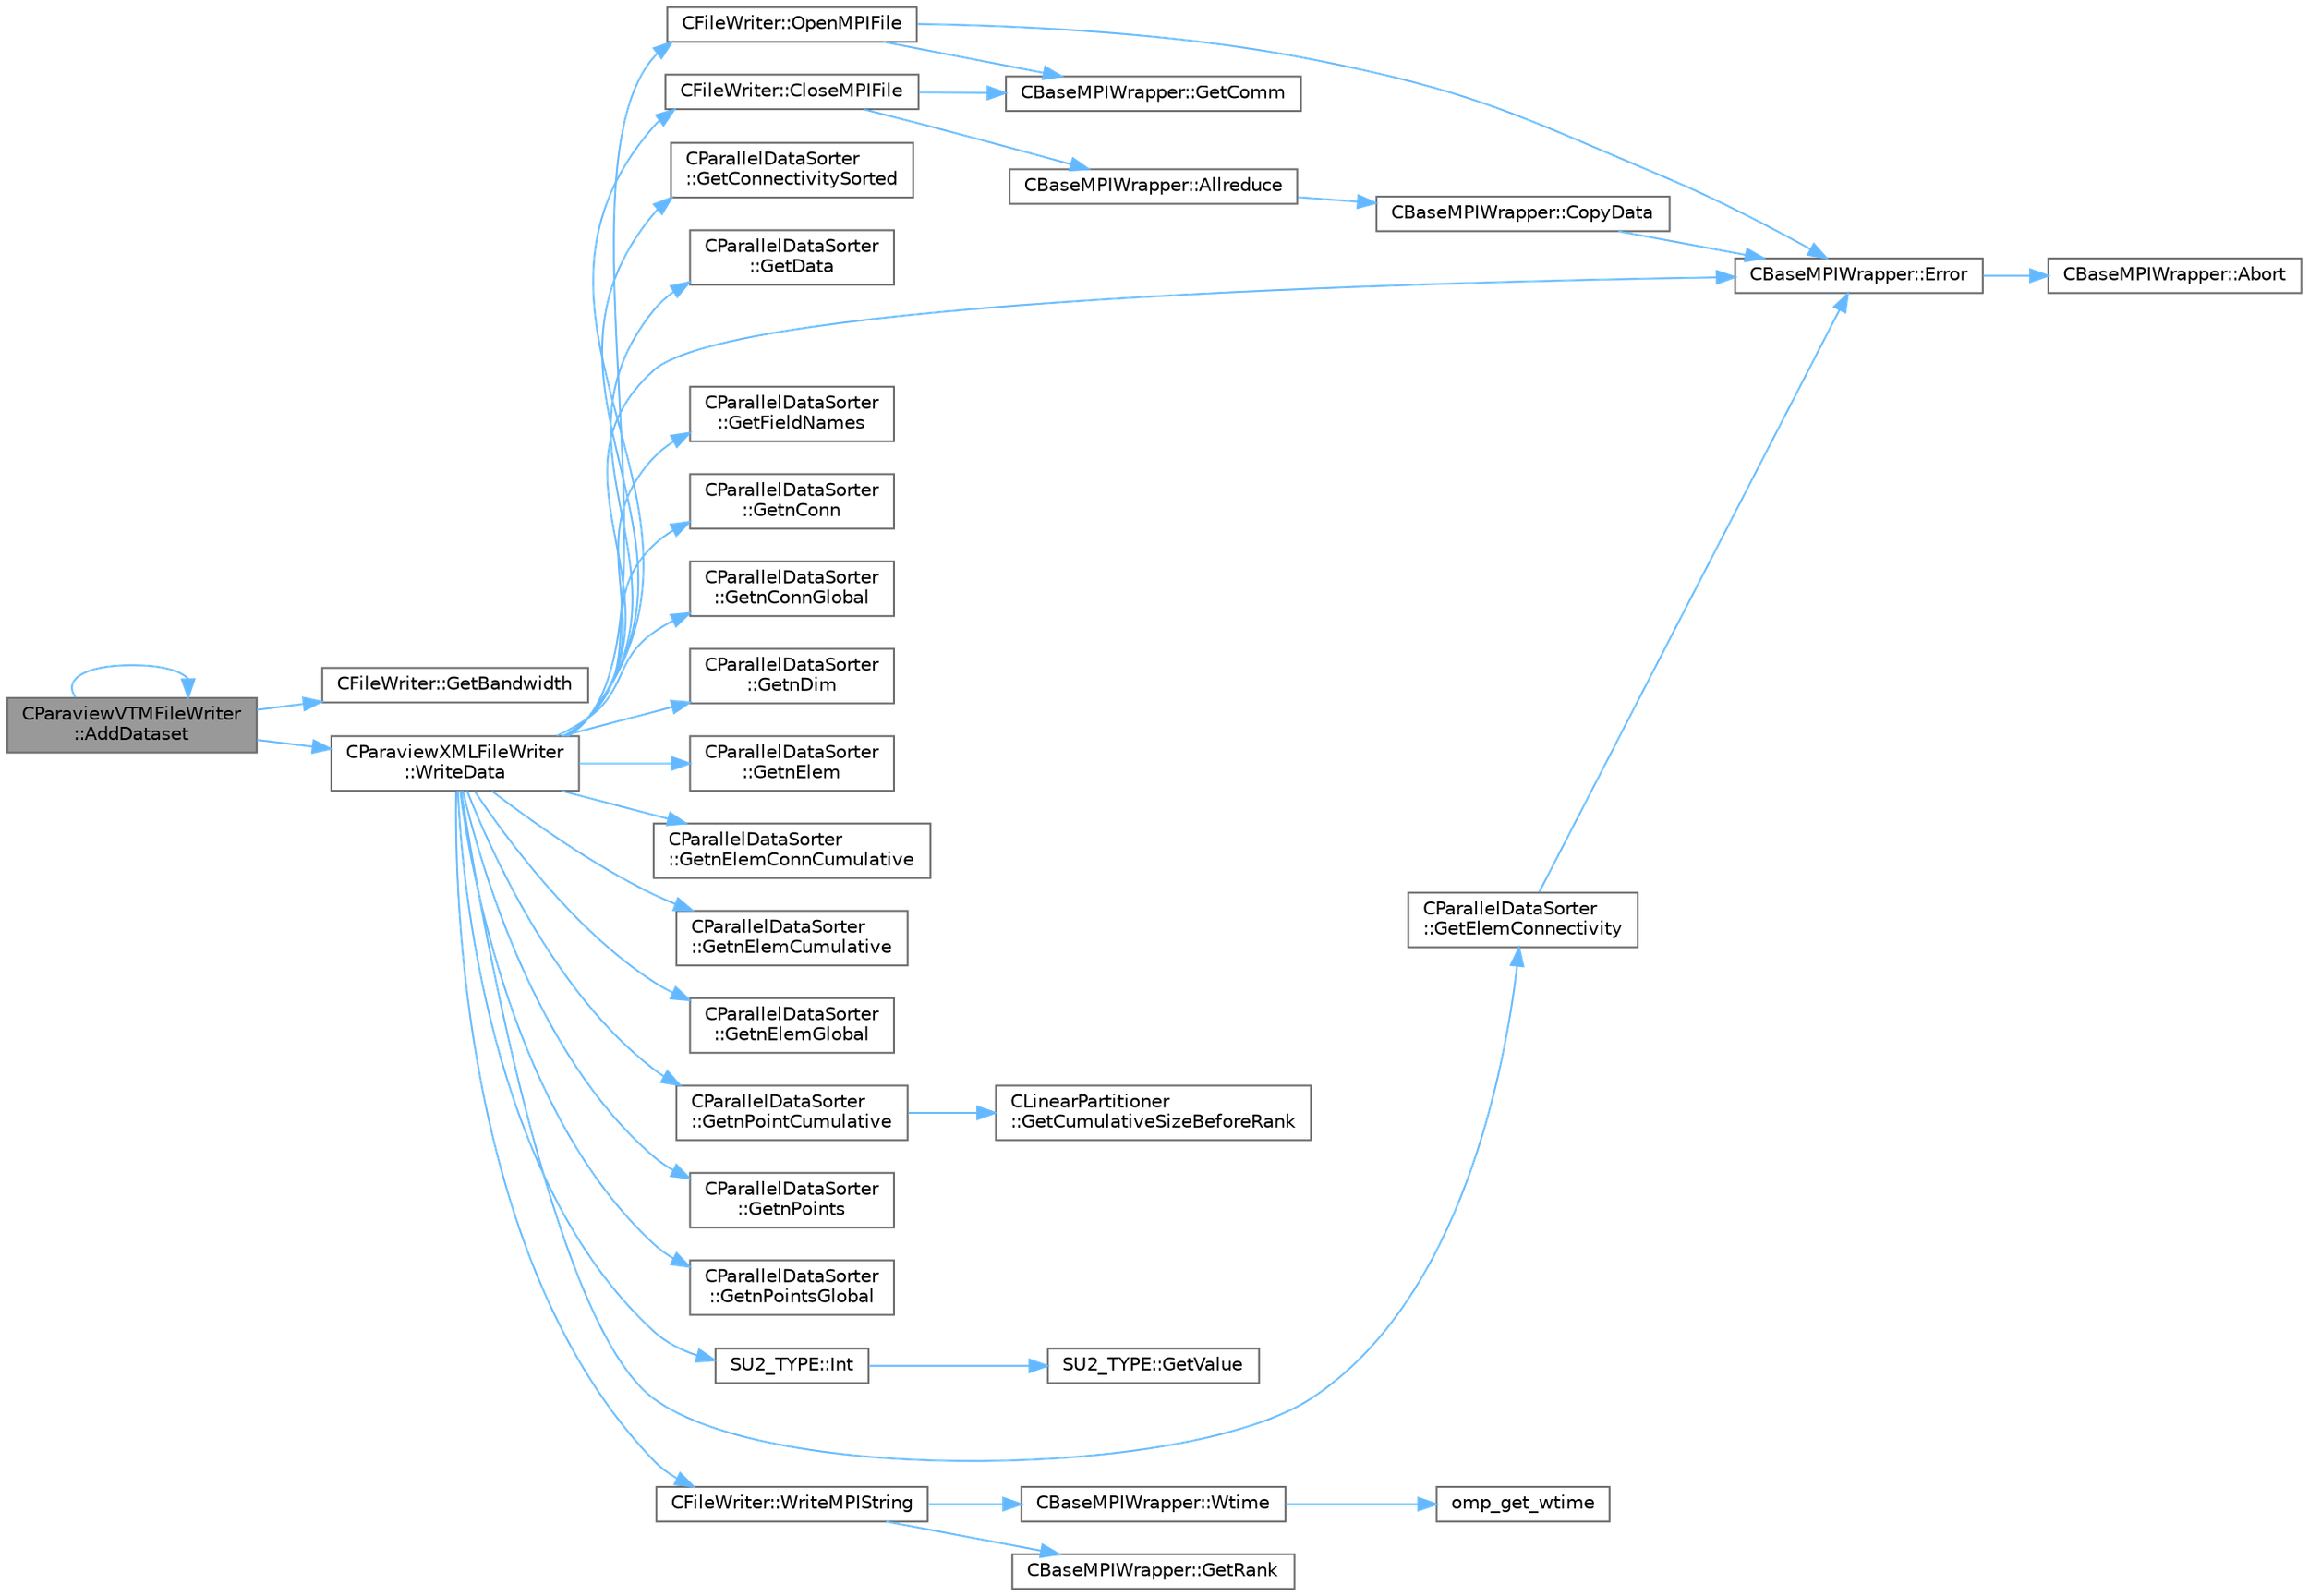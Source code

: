 digraph "CParaviewVTMFileWriter::AddDataset"
{
 // LATEX_PDF_SIZE
  bgcolor="transparent";
  edge [fontname=Helvetica,fontsize=10,labelfontname=Helvetica,labelfontsize=10];
  node [fontname=Helvetica,fontsize=10,shape=box,height=0.2,width=0.4];
  rankdir="LR";
  Node1 [id="Node000001",label="CParaviewVTMFileWriter\l::AddDataset",height=0.2,width=0.4,color="gray40", fillcolor="grey60", style="filled", fontcolor="black",tooltip="Add a new dataset by writing data from a datasorter to file and adding it to the vtm file."];
  Node1 -> Node1 [id="edge1_Node000001_Node000001",color="steelblue1",style="solid",tooltip=" "];
  Node1 -> Node2 [id="edge2_Node000001_Node000002",color="steelblue1",style="solid",tooltip=" "];
  Node2 [id="Node000002",label="CFileWriter::GetBandwidth",height=0.2,width=0.4,color="grey40", fillcolor="white", style="filled",URL="$classCFileWriter.html#a52e95fd22f6b2a8308d61f45baf63f14",tooltip="Get the bandwith used for the last writing."];
  Node1 -> Node3 [id="edge3_Node000001_Node000003",color="steelblue1",style="solid",tooltip=" "];
  Node3 [id="Node000003",label="CParaviewXMLFileWriter\l::WriteData",height=0.2,width=0.4,color="grey40", fillcolor="white", style="filled",URL="$classCParaviewXMLFileWriter.html#aaa431b5d59d04b40b24cdde0545650bb",tooltip="Write sorted data to file in paraview binary file format."];
  Node3 -> Node4 [id="edge4_Node000003_Node000004",color="steelblue1",style="solid",tooltip=" "];
  Node4 [id="Node000004",label="CFileWriter::CloseMPIFile",height=0.2,width=0.4,color="grey40", fillcolor="white", style="filled",URL="$classCFileWriter.html#a3a8cc7eb1009dd47fae5db9158382ac2",tooltip="Close a file using MPI I/O."];
  Node4 -> Node5 [id="edge5_Node000004_Node000005",color="steelblue1",style="solid",tooltip=" "];
  Node5 [id="Node000005",label="CBaseMPIWrapper::Allreduce",height=0.2,width=0.4,color="grey40", fillcolor="white", style="filled",URL="$classCBaseMPIWrapper.html#a381d4b3738c09d92ee1ae9f89715b541",tooltip=" "];
  Node5 -> Node6 [id="edge6_Node000005_Node000006",color="steelblue1",style="solid",tooltip=" "];
  Node6 [id="Node000006",label="CBaseMPIWrapper::CopyData",height=0.2,width=0.4,color="grey40", fillcolor="white", style="filled",URL="$classCBaseMPIWrapper.html#a3c28692a4cab67ad0f81d18273db3d23",tooltip=" "];
  Node6 -> Node7 [id="edge7_Node000006_Node000007",color="steelblue1",style="solid",tooltip=" "];
  Node7 [id="Node000007",label="CBaseMPIWrapper::Error",height=0.2,width=0.4,color="grey40", fillcolor="white", style="filled",URL="$classCBaseMPIWrapper.html#a04457c47629bda56704e6a8804833eeb",tooltip=" "];
  Node7 -> Node8 [id="edge8_Node000007_Node000008",color="steelblue1",style="solid",tooltip=" "];
  Node8 [id="Node000008",label="CBaseMPIWrapper::Abort",height=0.2,width=0.4,color="grey40", fillcolor="white", style="filled",URL="$classCBaseMPIWrapper.html#af7297d861dca86b45cf561b6ab642e8f",tooltip=" "];
  Node4 -> Node9 [id="edge9_Node000004_Node000009",color="steelblue1",style="solid",tooltip=" "];
  Node9 [id="Node000009",label="CBaseMPIWrapper::GetComm",height=0.2,width=0.4,color="grey40", fillcolor="white", style="filled",URL="$classCBaseMPIWrapper.html#a8154391fc3522954802889d81d4ef5da",tooltip=" "];
  Node3 -> Node7 [id="edge10_Node000003_Node000007",color="steelblue1",style="solid",tooltip=" "];
  Node3 -> Node10 [id="edge11_Node000003_Node000010",color="steelblue1",style="solid",tooltip=" "];
  Node10 [id="Node000010",label="CParallelDataSorter\l::GetConnectivitySorted",height=0.2,width=0.4,color="grey40", fillcolor="white", style="filled",URL="$classCParallelDataSorter.html#acb293e9f0f16e1de47dddf6bca202d15",tooltip="Check whether the current connectivity is sorted (i.e. if SortConnectivity has been called)"];
  Node3 -> Node11 [id="edge12_Node000003_Node000011",color="steelblue1",style="solid",tooltip=" "];
  Node11 [id="Node000011",label="CParallelDataSorter\l::GetData",height=0.2,width=0.4,color="grey40", fillcolor="white", style="filled",URL="$classCParallelDataSorter.html#a78141bec7957f79ae486204acd19699c",tooltip="Get the value of the linear partitioned data. \\input iField - the output field ID...."];
  Node3 -> Node12 [id="edge13_Node000003_Node000012",color="steelblue1",style="solid",tooltip=" "];
  Node12 [id="Node000012",label="CParallelDataSorter\l::GetElemConnectivity",height=0.2,width=0.4,color="grey40", fillcolor="white", style="filled",URL="$classCParallelDataSorter.html#a46df13383f8529f9ad62a04771cd0157",tooltip="Get the connectivity of specific element. \\input type - The type of element, ref GEO_TYPE \\input iEle..."];
  Node12 -> Node7 [id="edge14_Node000012_Node000007",color="steelblue1",style="solid",tooltip=" "];
  Node3 -> Node13 [id="edge15_Node000003_Node000013",color="steelblue1",style="solid",tooltip=" "];
  Node13 [id="Node000013",label="CParallelDataSorter\l::GetFieldNames",height=0.2,width=0.4,color="grey40", fillcolor="white", style="filled",URL="$classCParallelDataSorter.html#ab8088a0f81535c80e2d41f7bad5e2c5f",tooltip="Get the vector containing the names of the output fields."];
  Node3 -> Node14 [id="edge16_Node000003_Node000014",color="steelblue1",style="solid",tooltip=" "];
  Node14 [id="Node000014",label="CParallelDataSorter\l::GetnConn",height=0.2,width=0.4,color="grey40", fillcolor="white", style="filled",URL="$classCParallelDataSorter.html#ae7936efdd8848e16af751bdaac009f39",tooltip="Get the local number entries of the connectivity array."];
  Node3 -> Node15 [id="edge17_Node000003_Node000015",color="steelblue1",style="solid",tooltip=" "];
  Node15 [id="Node000015",label="CParallelDataSorter\l::GetnConnGlobal",height=0.2,width=0.4,color="grey40", fillcolor="white", style="filled",URL="$classCParallelDataSorter.html#a36b066e7cf5cdac43ee56b17066e80b6",tooltip="Get the global number entries of the connectivity array."];
  Node3 -> Node16 [id="edge18_Node000003_Node000016",color="steelblue1",style="solid",tooltip=" "];
  Node16 [id="Node000016",label="CParallelDataSorter\l::GetnDim",height=0.2,width=0.4,color="grey40", fillcolor="white", style="filled",URL="$classCParallelDataSorter.html#a7b3c8ffee9275169e0e8d2f4976b22a4",tooltip="Get the spatial dimension."];
  Node3 -> Node17 [id="edge19_Node000003_Node000017",color="steelblue1",style="solid",tooltip=" "];
  Node17 [id="Node000017",label="CParallelDataSorter\l::GetnElem",height=0.2,width=0.4,color="grey40", fillcolor="white", style="filled",URL="$classCParallelDataSorter.html#abd4143238954765e95d9f55c05cff1bd",tooltip="Get the global of elements (accumulated from all ranks and element types)"];
  Node3 -> Node18 [id="edge20_Node000003_Node000018",color="steelblue1",style="solid",tooltip=" "];
  Node18 [id="Node000018",label="CParallelDataSorter\l::GetnElemConnCumulative",height=0.2,width=0.4,color="grey40", fillcolor="white", style="filled",URL="$classCParallelDataSorter.html#ae78029c39a594f764dc80e11f1f7cc3d",tooltip="Get the cumulated number of entries of the connectivity array \\input rank - the processor rank."];
  Node3 -> Node19 [id="edge21_Node000003_Node000019",color="steelblue1",style="solid",tooltip=" "];
  Node19 [id="Node000019",label="CParallelDataSorter\l::GetnElemCumulative",height=0.2,width=0.4,color="grey40", fillcolor="white", style="filled",URL="$classCParallelDataSorter.html#a666a05de704a1e1a2d70cd9bc44e5825",tooltip="Get the cumulated number of elements \\input rank - the processor rank."];
  Node3 -> Node20 [id="edge22_Node000003_Node000020",color="steelblue1",style="solid",tooltip=" "];
  Node20 [id="Node000020",label="CParallelDataSorter\l::GetnElemGlobal",height=0.2,width=0.4,color="grey40", fillcolor="white", style="filled",URL="$classCParallelDataSorter.html#a21d689e5868e35e1362438faab0da6c9",tooltip="Get the global number of elements of a specific type \\input type - The type of element,..."];
  Node3 -> Node21 [id="edge23_Node000003_Node000021",color="steelblue1",style="solid",tooltip=" "];
  Node21 [id="Node000021",label="CParallelDataSorter\l::GetnPointCumulative",height=0.2,width=0.4,color="grey40", fillcolor="white", style="filled",URL="$classCParallelDataSorter.html#a9cd678403c056d0503cdf21a1d19edcb",tooltip="Get the cumulated number of points \\input rank - the processor rank."];
  Node21 -> Node22 [id="edge24_Node000021_Node000022",color="steelblue1",style="solid",tooltip=" "];
  Node22 [id="Node000022",label="CLinearPartitioner\l::GetCumulativeSizeBeforeRank",height=0.2,width=0.4,color="grey40", fillcolor="white", style="filled",URL="$classCLinearPartitioner.html#a08169579b19c212137ac8e4909dafb31",tooltip="Get the cumulative size of all linear partitions before the current rank."];
  Node3 -> Node23 [id="edge25_Node000003_Node000023",color="steelblue1",style="solid",tooltip=" "];
  Node23 [id="Node000023",label="CParallelDataSorter\l::GetnPoints",height=0.2,width=0.4,color="grey40", fillcolor="white", style="filled",URL="$classCParallelDataSorter.html#ad542b0e8ed1e92cfb464ce0e98b3725e",tooltip="Get the number of points the local rank owns."];
  Node3 -> Node24 [id="edge26_Node000003_Node000024",color="steelblue1",style="solid",tooltip=" "];
  Node24 [id="Node000024",label="CParallelDataSorter\l::GetnPointsGlobal",height=0.2,width=0.4,color="grey40", fillcolor="white", style="filled",URL="$classCParallelDataSorter.html#abcde5e65bb1c585e3567f5e20e64e9b6",tooltip="Get the global number of points (accumulated from all ranks)"];
  Node3 -> Node25 [id="edge27_Node000003_Node000025",color="steelblue1",style="solid",tooltip=" "];
  Node25 [id="Node000025",label="SU2_TYPE::Int",height=0.2,width=0.4,color="grey40", fillcolor="white", style="filled",URL="$namespaceSU2__TYPE.html#a6b48817766d8a6486caa2807a52f6bae",tooltip="Casts the primitive value to int (uses GetValue, already implemented for each type)."];
  Node25 -> Node26 [id="edge28_Node000025_Node000026",color="steelblue1",style="solid",tooltip=" "];
  Node26 [id="Node000026",label="SU2_TYPE::GetValue",height=0.2,width=0.4,color="grey40", fillcolor="white", style="filled",URL="$namespaceSU2__TYPE.html#adf52a59d6f4e578f7915ec9abbf7cb22",tooltip="Get the (primitive) value of the datatype (needs to be specialized for active types)."];
  Node3 -> Node27 [id="edge29_Node000003_Node000027",color="steelblue1",style="solid",tooltip=" "];
  Node27 [id="Node000027",label="CFileWriter::OpenMPIFile",height=0.2,width=0.4,color="grey40", fillcolor="white", style="filled",URL="$classCFileWriter.html#ad136b75ac15f1fd42af708e85d5a8acf",tooltip="Open a file to write using MPI I/O. Already existing file is deleted."];
  Node27 -> Node7 [id="edge30_Node000027_Node000007",color="steelblue1",style="solid",tooltip=" "];
  Node27 -> Node9 [id="edge31_Node000027_Node000009",color="steelblue1",style="solid",tooltip=" "];
  Node3 -> Node28 [id="edge32_Node000003_Node000028",color="steelblue1",style="solid",tooltip=" "];
  Node28 [id="Node000028",label="CFileWriter::WriteMPIString",height=0.2,width=0.4,color="grey40", fillcolor="white", style="filled",URL="$classCFileWriter.html#ab71e29419c94d37eb73c53788ec5d0a1",tooltip="Write a string to a currently opened file using MPI I/O. Note: routine must be called collectively,..."];
  Node28 -> Node29 [id="edge33_Node000028_Node000029",color="steelblue1",style="solid",tooltip=" "];
  Node29 [id="Node000029",label="CBaseMPIWrapper::GetRank",height=0.2,width=0.4,color="grey40", fillcolor="white", style="filled",URL="$classCBaseMPIWrapper.html#a63e1f265b788b4e56cb7ebdeba29b78e",tooltip=" "];
  Node28 -> Node30 [id="edge34_Node000028_Node000030",color="steelblue1",style="solid",tooltip=" "];
  Node30 [id="Node000030",label="CBaseMPIWrapper::Wtime",height=0.2,width=0.4,color="grey40", fillcolor="white", style="filled",URL="$classCBaseMPIWrapper.html#adcf32aa628d4b515e8835bc5c56fbf08",tooltip=" "];
  Node30 -> Node31 [id="edge35_Node000030_Node000031",color="steelblue1",style="solid",tooltip=" "];
  Node31 [id="Node000031",label="omp_get_wtime",height=0.2,width=0.4,color="grey40", fillcolor="white", style="filled",URL="$omp__structure_8hpp.html#a649bd48ab038a72108f11f5a85316266",tooltip="Return the wall time."];
}
